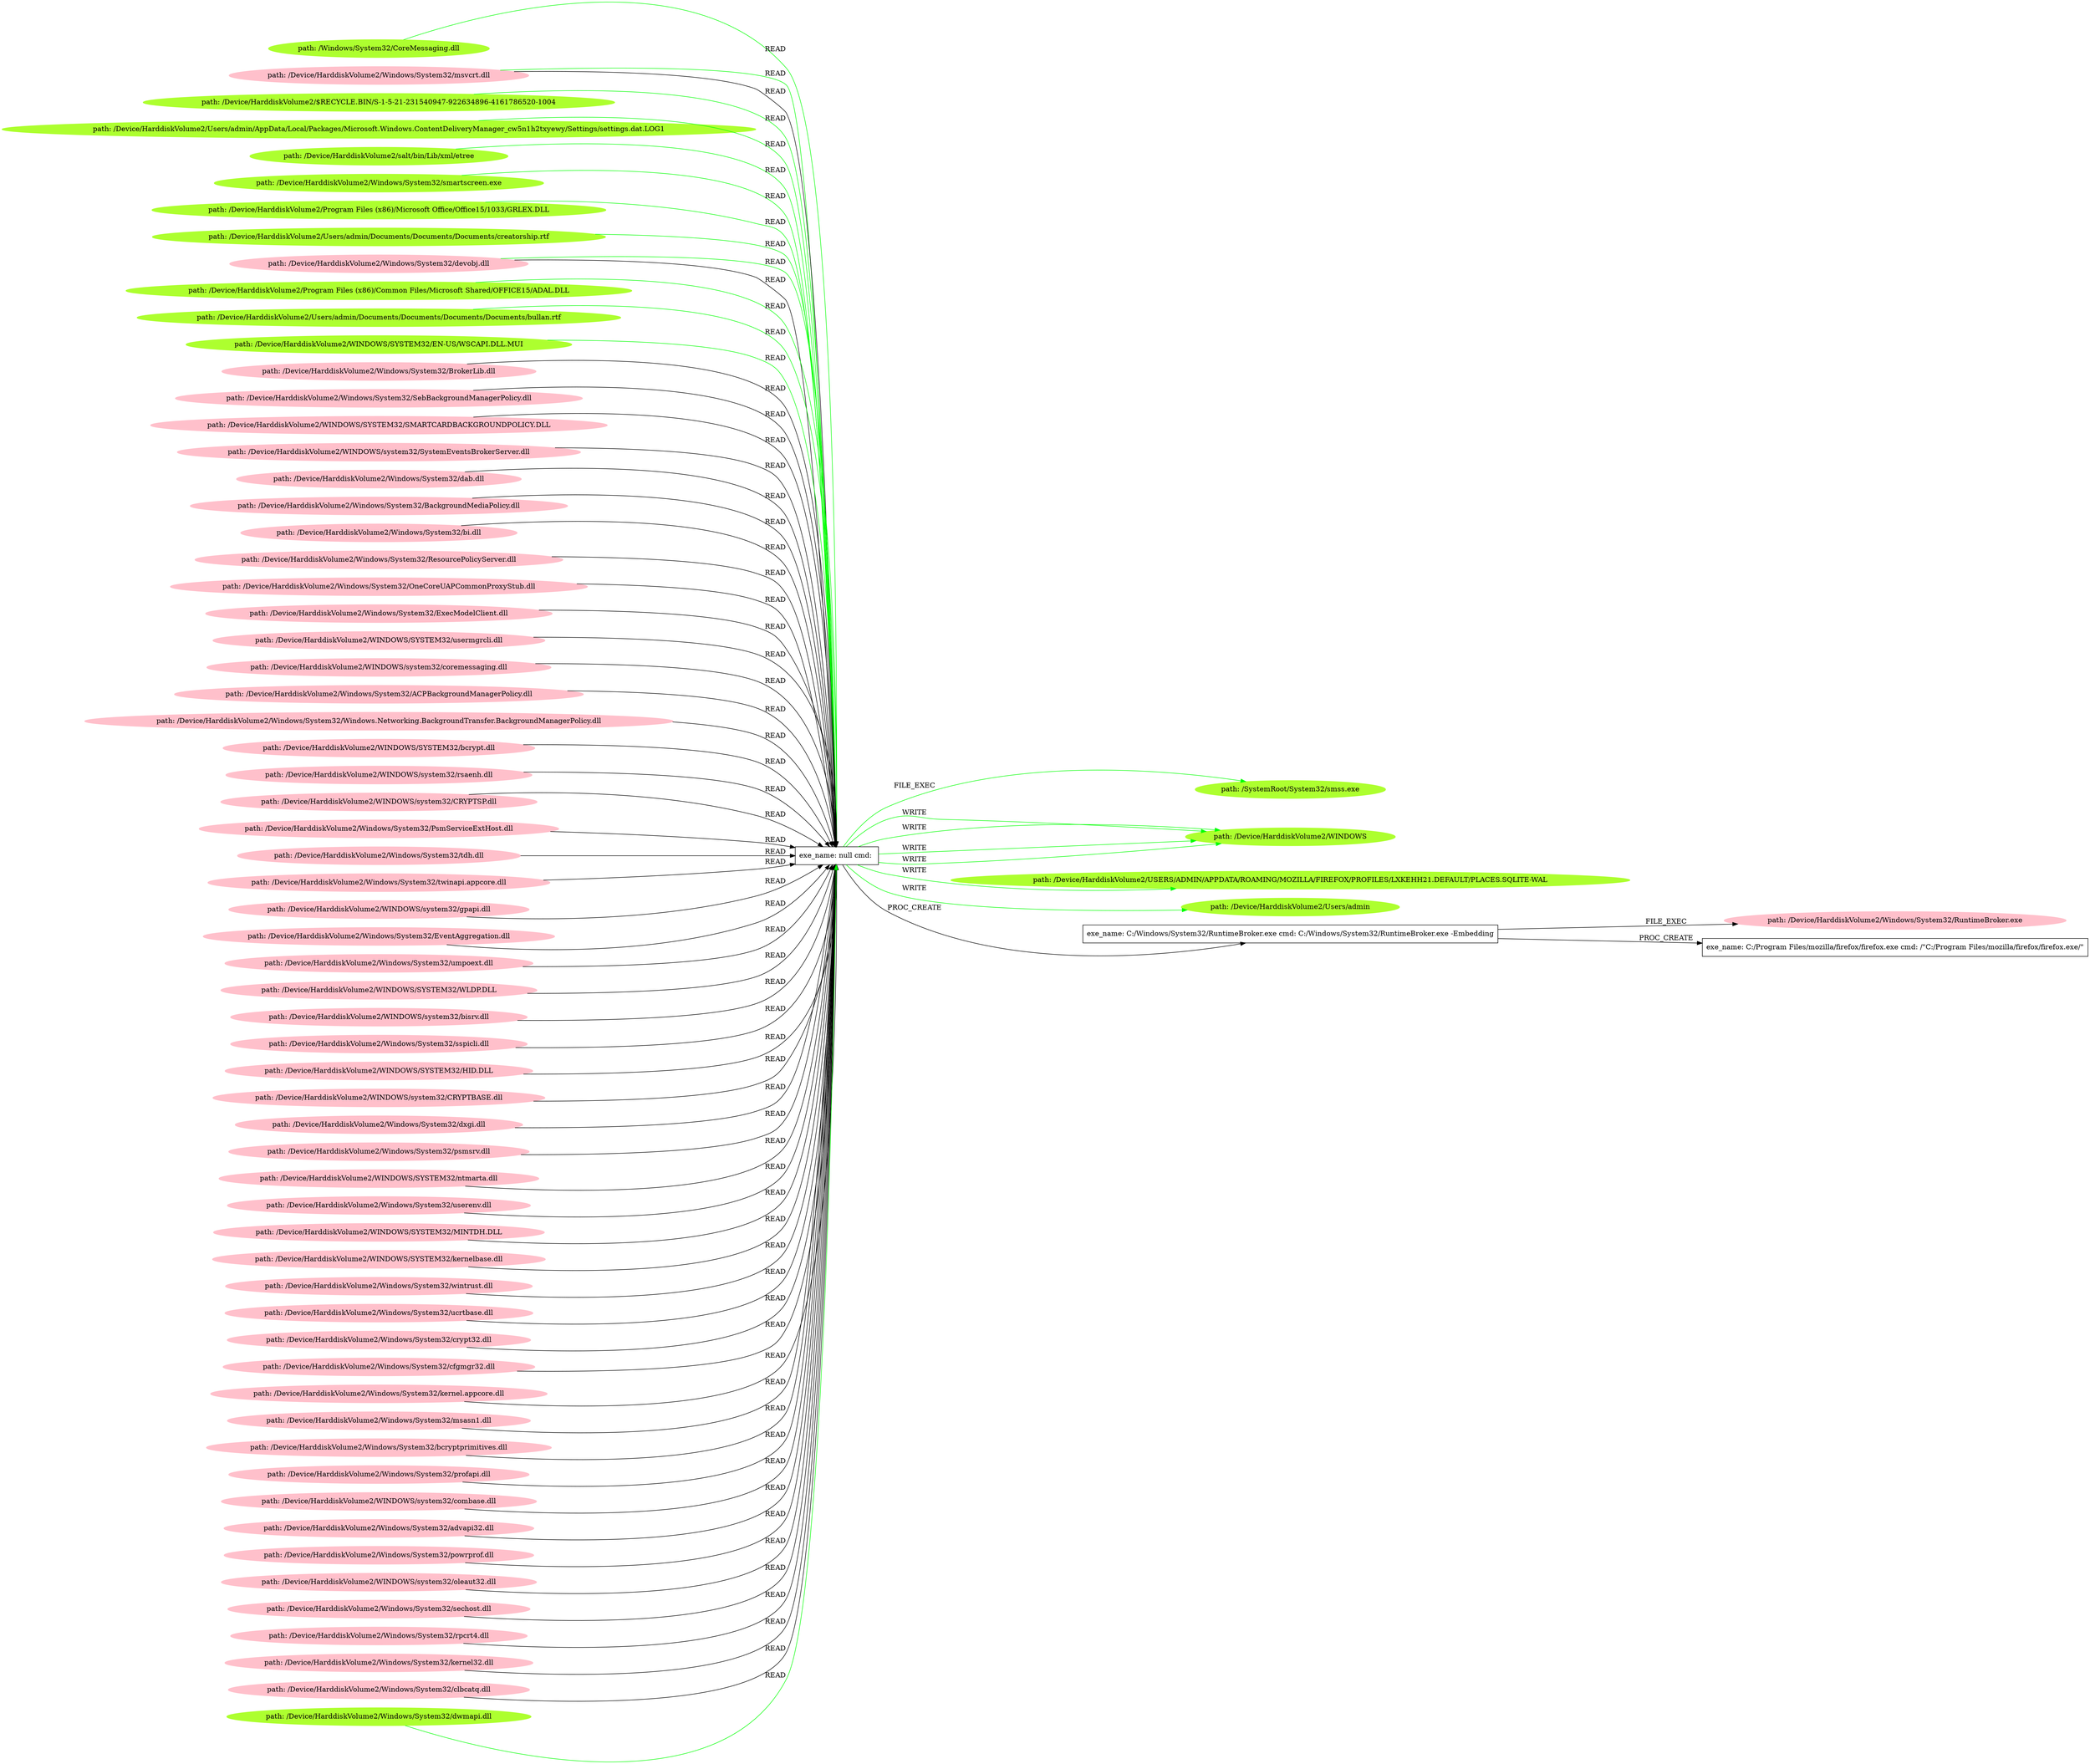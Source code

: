 digraph {
	rankdir=LR
	83 [label="path: /Windows/System32/CoreMessaging.dll" color=greenyellow shape=oval style=filled]
	28 [label="exe_name: null cmd: " color=black shape=box style=solid]
	83 -> 28 [label=READ color=green]
	11 [label="path: /Device/HarddiskVolume2/Windows/System32/msvcrt.dll" color=pink shape=oval style=filled]
	28 [label="exe_name: null cmd: " color=black shape=box style=solid]
	11 -> 28 [label=READ color=green]
	78 [label="path: /Device/HarddiskVolume2/$RECYCLE.BIN/S-1-5-21-231540947-922634896-4161786520-1004" color=greenyellow shape=oval style=filled]
	28 [label="exe_name: null cmd: " color=black shape=box style=solid]
	78 -> 28 [label=READ color=green]
	89 [label="path: /Device/HarddiskVolume2/Users/admin/AppData/Local/Packages/Microsoft.Windows.ContentDeliveryManager_cw5n1h2txyewy/Settings/settings.dat.LOG1" color=greenyellow shape=oval style=filled]
	28 [label="exe_name: null cmd: " color=black shape=box style=solid]
	89 -> 28 [label=READ color=green]
	79 [label="path: /Device/HarddiskVolume2/salt/bin/Lib/xml/etree" color=greenyellow shape=oval style=filled]
	28 [label="exe_name: null cmd: " color=black shape=box style=solid]
	79 -> 28 [label=READ color=green]
	28 [label="exe_name: null cmd: " color=black shape=box style=solid]
	91 [label="path: /SystemRoot/System32/smss.exe" color=greenyellow shape=oval style=filled]
	28 -> 91 [label=FILE_EXEC color=green]
	95 [label="path: /Device/HarddiskVolume2/Windows/System32/smartscreen.exe" color=greenyellow shape=oval style=filled]
	28 [label="exe_name: null cmd: " color=black shape=box style=solid]
	95 -> 28 [label=READ color=green]
	96 [label="path: /Device/HarddiskVolume2/Program Files (x86)/Microsoft Office/Office15/1033/GRLEX.DLL" color=greenyellow shape=oval style=filled]
	28 [label="exe_name: null cmd: " color=black shape=box style=solid]
	96 -> 28 [label=READ color=green]
	82 [label="path: /Device/HarddiskVolume2/Users/admin/Documents/Documents/Documents/creatorship.rtf" color=greenyellow shape=oval style=filled]
	28 [label="exe_name: null cmd: " color=black shape=box style=solid]
	82 -> 28 [label=READ color=green]
	23 [label="path: /Device/HarddiskVolume2/Windows/System32/devobj.dll" color=pink shape=oval style=filled]
	28 [label="exe_name: null cmd: " color=black shape=box style=solid]
	23 -> 28 [label=READ color=green]
	88 [label="path: /Device/HarddiskVolume2/Program Files (x86)/Common Files/Microsoft Shared/OFFICE15/ADAL.DLL" color=greenyellow shape=oval style=filled]
	28 [label="exe_name: null cmd: " color=black shape=box style=solid]
	88 -> 28 [label=READ color=green]
	85 [label="path: /Device/HarddiskVolume2/Users/admin/Documents/Documents/Documents/Documents/bullan.rtf" color=greenyellow shape=oval style=filled]
	28 [label="exe_name: null cmd: " color=black shape=box style=solid]
	85 -> 28 [label=READ color=green]
	28 [label="exe_name: null cmd: " color=black shape=box style=solid]
	80 [label="path: /Device/HarddiskVolume2/WINDOWS" color=greenyellow shape=oval style=filled]
	28 -> 80 [label=WRITE color=green]
	92 [label="path: /Device/HarddiskVolume2/WINDOWS/SYSTEM32/EN-US/WSCAPI.DLL.MUI" color=greenyellow shape=oval style=filled]
	28 [label="exe_name: null cmd: " color=black shape=box style=solid]
	92 -> 28 [label=READ color=green]
	28 [label="exe_name: null cmd: " color=black shape=box style=solid]
	80 [label="path: /Device/HarddiskVolume2/WINDOWS" color=greenyellow shape=oval style=filled]
	28 -> 80 [label=WRITE color=green]
	28 [label="exe_name: null cmd: " color=black shape=box style=solid]
	80 [label="path: /Device/HarddiskVolume2/WINDOWS" color=greenyellow shape=oval style=filled]
	28 -> 80 [label=WRITE color=green]
	28 [label="exe_name: null cmd: " color=black shape=box style=solid]
	77 [label="path: /Device/HarddiskVolume2/USERS/ADMIN/APPDATA/ROAMING/MOZILLA/FIREFOX/PROFILES/LXKEHH21.DEFAULT/PLACES.SQLITE-WAL" color=greenyellow shape=oval style=filled]
	28 -> 77 [label=WRITE color=green]
	28 [label="exe_name: null cmd: " color=black shape=box style=solid]
	90 [label="path: /Device/HarddiskVolume2/Users/admin" color=greenyellow shape=oval style=filled]
	28 -> 90 [label=WRITE color=green]
	28 [label="exe_name: null cmd: " color=black shape=box style=solid]
	80 [label="path: /Device/HarddiskVolume2/WINDOWS" color=greenyellow shape=oval style=filled]
	28 -> 80 [label=WRITE color=green]
	10 [label="path: /Device/HarddiskVolume2/Windows/System32/BrokerLib.dll" color=pink shape=oval style=filled]
	28 [label="exe_name: null cmd: " color=black shape=box style=solid]
	10 -> 28 [label=READ color=black]
	54 [label="path: /Device/HarddiskVolume2/Windows/System32/SebBackgroundManagerPolicy.dll" color=pink shape=oval style=filled]
	28 [label="exe_name: null cmd: " color=black shape=box style=solid]
	54 -> 28 [label=READ color=black]
	12 [label="path: /Device/HarddiskVolume2/WINDOWS/SYSTEM32/SMARTCARDBACKGROUNDPOLICY.DLL" color=pink shape=oval style=filled]
	28 [label="exe_name: null cmd: " color=black shape=box style=solid]
	12 -> 28 [label=READ color=black]
	13 [label="path: /Device/HarddiskVolume2/WINDOWS/system32/SystemEventsBrokerServer.dll" color=pink shape=oval style=filled]
	28 [label="exe_name: null cmd: " color=black shape=box style=solid]
	13 -> 28 [label=READ color=black]
	18 [label="path: /Device/HarddiskVolume2/Windows/System32/dab.dll" color=pink shape=oval style=filled]
	28 [label="exe_name: null cmd: " color=black shape=box style=solid]
	18 -> 28 [label=READ color=black]
	4 [label="path: /Device/HarddiskVolume2/Windows/System32/BackgroundMediaPolicy.dll" color=pink shape=oval style=filled]
	28 [label="exe_name: null cmd: " color=black shape=box style=solid]
	4 -> 28 [label=READ color=black]
	5 [label="path: /Device/HarddiskVolume2/Windows/System32/bi.dll" color=pink shape=oval style=filled]
	28 [label="exe_name: null cmd: " color=black shape=box style=solid]
	5 -> 28 [label=READ color=black]
	9 [label="path: /Device/HarddiskVolume2/Windows/System32/ResourcePolicyServer.dll" color=pink shape=oval style=filled]
	28 [label="exe_name: null cmd: " color=black shape=box style=solid]
	9 -> 28 [label=READ color=black]
	66 [label="path: /Device/HarddiskVolume2/Windows/System32/OneCoreUAPCommonProxyStub.dll" color=pink shape=oval style=filled]
	28 [label="exe_name: null cmd: " color=black shape=box style=solid]
	66 -> 28 [label=READ color=black]
	68 [label="path: /Device/HarddiskVolume2/Windows/System32/ExecModelClient.dll" color=pink shape=oval style=filled]
	28 [label="exe_name: null cmd: " color=black shape=box style=solid]
	68 -> 28 [label=READ color=black]
	73 [label="path: /Device/HarddiskVolume2/WINDOWS/SYSTEM32/usermgrcli.dll" color=pink shape=oval style=filled]
	28 [label="exe_name: null cmd: " color=black shape=box style=solid]
	73 -> 28 [label=READ color=black]
	74 [label="path: /Device/HarddiskVolume2/WINDOWS/system32/coremessaging.dll" color=pink shape=oval style=filled]
	28 [label="exe_name: null cmd: " color=black shape=box style=solid]
	74 -> 28 [label=READ color=black]
	31 [label="path: /Device/HarddiskVolume2/Windows/System32/ACPBackgroundManagerPolicy.dll" color=pink shape=oval style=filled]
	28 [label="exe_name: null cmd: " color=black shape=box style=solid]
	31 -> 28 [label=READ color=black]
	36 [label="path: /Device/HarddiskVolume2/Windows/System32/Windows.Networking.BackgroundTransfer.BackgroundManagerPolicy.dll" color=pink shape=oval style=filled]
	28 [label="exe_name: null cmd: " color=black shape=box style=solid]
	36 -> 28 [label=READ color=black]
	46 [label="path: /Device/HarddiskVolume2/WINDOWS/SYSTEM32/bcrypt.dll" color=pink shape=oval style=filled]
	28 [label="exe_name: null cmd: " color=black shape=box style=solid]
	46 -> 28 [label=READ color=black]
	52 [label="path: /Device/HarddiskVolume2/WINDOWS/system32/rsaenh.dll" color=pink shape=oval style=filled]
	28 [label="exe_name: null cmd: " color=black shape=box style=solid]
	52 -> 28 [label=READ color=black]
	53 [label="path: /Device/HarddiskVolume2/WINDOWS/system32/CRYPTSP.dll" color=pink shape=oval style=filled]
	28 [label="exe_name: null cmd: " color=black shape=box style=solid]
	53 -> 28 [label=READ color=black]
	17 [label="path: /Device/HarddiskVolume2/Windows/System32/PsmServiceExtHost.dll" color=pink shape=oval style=filled]
	28 [label="exe_name: null cmd: " color=black shape=box style=solid]
	17 -> 28 [label=READ color=black]
	6 [label="path: /Device/HarddiskVolume2/Windows/System32/tdh.dll" color=pink shape=oval style=filled]
	28 [label="exe_name: null cmd: " color=black shape=box style=solid]
	6 -> 28 [label=READ color=black]
	8 [label="path: /Device/HarddiskVolume2/Windows/System32/twinapi.appcore.dll" color=pink shape=oval style=filled]
	28 [label="exe_name: null cmd: " color=black shape=box style=solid]
	8 -> 28 [label=READ color=black]
	60 [label="path: /Device/HarddiskVolume2/WINDOWS/system32/gpapi.dll" color=pink shape=oval style=filled]
	28 [label="exe_name: null cmd: " color=black shape=box style=solid]
	60 -> 28 [label=READ color=black]
	61 [label="path: /Device/HarddiskVolume2/Windows/System32/EventAggregation.dll" color=pink shape=oval style=filled]
	28 [label="exe_name: null cmd: " color=black shape=box style=solid]
	61 -> 28 [label=READ color=black]
	62 [label="path: /Device/HarddiskVolume2/Windows/System32/umpoext.dll" color=pink shape=oval style=filled]
	28 [label="exe_name: null cmd: " color=black shape=box style=solid]
	62 -> 28 [label=READ color=black]
	64 [label="path: /Device/HarddiskVolume2/WINDOWS/SYSTEM32/WLDP.DLL" color=pink shape=oval style=filled]
	28 [label="exe_name: null cmd: " color=black shape=box style=solid]
	64 -> 28 [label=READ color=black]
	22 [label="path: /Device/HarddiskVolume2/WINDOWS/system32/bisrv.dll" color=pink shape=oval style=filled]
	28 [label="exe_name: null cmd: " color=black shape=box style=solid]
	22 -> 28 [label=READ color=black]
	23 [label="path: /Device/HarddiskVolume2/Windows/System32/devobj.dll" color=pink shape=oval style=filled]
	28 [label="exe_name: null cmd: " color=black shape=box style=solid]
	23 -> 28 [label=READ color=black]
	67 [label="path: /Device/HarddiskVolume2/Windows/System32/sspicli.dll" color=pink shape=oval style=filled]
	28 [label="exe_name: null cmd: " color=black shape=box style=solid]
	67 -> 28 [label=READ color=black]
	69 [label="path: /Device/HarddiskVolume2/WINDOWS/SYSTEM32/HID.DLL" color=pink shape=oval style=filled]
	28 [label="exe_name: null cmd: " color=black shape=box style=solid]
	69 -> 28 [label=READ color=black]
	27 [label="path: /Device/HarddiskVolume2/WINDOWS/system32/CRYPTBASE.dll" color=pink shape=oval style=filled]
	28 [label="exe_name: null cmd: " color=black shape=box style=solid]
	27 -> 28 [label=READ color=black]
	29 [label="path: /Device/HarddiskVolume2/Windows/System32/dxgi.dll" color=pink shape=oval style=filled]
	28 [label="exe_name: null cmd: " color=black shape=box style=solid]
	29 -> 28 [label=READ color=black]
	72 [label="path: /Device/HarddiskVolume2/Windows/System32/psmsrv.dll" color=pink shape=oval style=filled]
	28 [label="exe_name: null cmd: " color=black shape=box style=solid]
	72 -> 28 [label=READ color=black]
	38 [label="path: /Device/HarddiskVolume2/WINDOWS/SYSTEM32/ntmarta.dll" color=pink shape=oval style=filled]
	28 [label="exe_name: null cmd: " color=black shape=box style=solid]
	38 -> 28 [label=READ color=black]
	41 [label="path: /Device/HarddiskVolume2/Windows/System32/userenv.dll" color=pink shape=oval style=filled]
	28 [label="exe_name: null cmd: " color=black shape=box style=solid]
	41 -> 28 [label=READ color=black]
	43 [label="path: /Device/HarddiskVolume2/WINDOWS/SYSTEM32/MINTDH.DLL" color=pink shape=oval style=filled]
	28 [label="exe_name: null cmd: " color=black shape=box style=solid]
	43 -> 28 [label=READ color=black]
	50 [label="path: /Device/HarddiskVolume2/WINDOWS/SYSTEM32/kernelbase.dll" color=pink shape=oval style=filled]
	28 [label="exe_name: null cmd: " color=black shape=box style=solid]
	50 -> 28 [label=READ color=black]
	11 [label="path: /Device/HarddiskVolume2/Windows/System32/msvcrt.dll" color=pink shape=oval style=filled]
	28 [label="exe_name: null cmd: " color=black shape=box style=solid]
	11 -> 28 [label=READ color=black]
	55 [label="path: /Device/HarddiskVolume2/Windows/System32/wintrust.dll" color=pink shape=oval style=filled]
	28 [label="exe_name: null cmd: " color=black shape=box style=solid]
	55 -> 28 [label=READ color=black]
	57 [label="path: /Device/HarddiskVolume2/Windows/System32/ucrtbase.dll" color=pink shape=oval style=filled]
	28 [label="exe_name: null cmd: " color=black shape=box style=solid]
	57 -> 28 [label=READ color=black]
	59 [label="path: /Device/HarddiskVolume2/Windows/System32/crypt32.dll" color=pink shape=oval style=filled]
	28 [label="exe_name: null cmd: " color=black shape=box style=solid]
	59 -> 28 [label=READ color=black]
	16 [label="path: /Device/HarddiskVolume2/Windows/System32/cfgmgr32.dll" color=pink shape=oval style=filled]
	28 [label="exe_name: null cmd: " color=black shape=box style=solid]
	16 -> 28 [label=READ color=black]
	2 [label="path: /Device/HarddiskVolume2/Windows/System32/kernel.appcore.dll" color=pink shape=oval style=filled]
	28 [label="exe_name: null cmd: " color=black shape=box style=solid]
	2 -> 28 [label=READ color=black]
	20 [label="path: /Device/HarddiskVolume2/Windows/System32/msasn1.dll" color=pink shape=oval style=filled]
	28 [label="exe_name: null cmd: " color=black shape=box style=solid]
	20 -> 28 [label=READ color=black]
	65 [label="path: /Device/HarddiskVolume2/Windows/System32/bcryptprimitives.dll" color=pink shape=oval style=filled]
	28 [label="exe_name: null cmd: " color=black shape=box style=solid]
	65 -> 28 [label=READ color=black]
	26 [label="path: /Device/HarddiskVolume2/Windows/System32/profapi.dll" color=pink shape=oval style=filled]
	28 [label="exe_name: null cmd: " color=black shape=box style=solid]
	26 -> 28 [label=READ color=black]
	34 [label="path: /Device/HarddiskVolume2/WINDOWS/system32/combase.dll" color=pink shape=oval style=filled]
	28 [label="exe_name: null cmd: " color=black shape=box style=solid]
	34 -> 28 [label=READ color=black]
	37 [label="path: /Device/HarddiskVolume2/Windows/System32/advapi32.dll" color=pink shape=oval style=filled]
	28 [label="exe_name: null cmd: " color=black shape=box style=solid]
	37 -> 28 [label=READ color=black]
	40 [label="path: /Device/HarddiskVolume2/Windows/System32/powrprof.dll" color=pink shape=oval style=filled]
	28 [label="exe_name: null cmd: " color=black shape=box style=solid]
	40 -> 28 [label=READ color=black]
	48 [label="path: /Device/HarddiskVolume2/WINDOWS/system32/oleaut32.dll" color=pink shape=oval style=filled]
	28 [label="exe_name: null cmd: " color=black shape=box style=solid]
	48 -> 28 [label=READ color=black]
	49 [label="path: /Device/HarddiskVolume2/Windows/System32/sechost.dll" color=pink shape=oval style=filled]
	28 [label="exe_name: null cmd: " color=black shape=box style=solid]
	49 -> 28 [label=READ color=black]
	24 [label="path: /Device/HarddiskVolume2/Windows/System32/rpcrt4.dll" color=pink shape=oval style=filled]
	28 [label="exe_name: null cmd: " color=black shape=box style=solid]
	24 -> 28 [label=READ color=black]
	70 [label="path: /Device/HarddiskVolume2/Windows/System32/kernel32.dll" color=pink shape=oval style=filled]
	28 [label="exe_name: null cmd: " color=black shape=box style=solid]
	70 -> 28 [label=READ color=black]
	42 [label="path: /Device/HarddiskVolume2/Windows/System32/clbcatq.dll" color=pink shape=oval style=filled]
	28 [label="exe_name: null cmd: " color=black shape=box style=solid]
	42 -> 28 [label=READ color=black]
	28 [label="exe_name: null cmd: " color=black shape=box style=solid]
	0 [label="exe_name: C:/Windows/System32/RuntimeBroker.exe cmd: C:/Windows/System32/RuntimeBroker.exe -Embedding" color=black shape=box style=solid]
	28 -> 0 [label=PROC_CREATE color=black]
	0 [label="exe_name: C:/Windows/System32/RuntimeBroker.exe cmd: C:/Windows/System32/RuntimeBroker.exe -Embedding" color=black shape=box style=solid]
	30 [label="path: /Device/HarddiskVolume2/Windows/System32/RuntimeBroker.exe" color=pink shape=oval style=filled]
	0 -> 30 [label=FILE_EXEC color=black]
	84 [label="path: /Device/HarddiskVolume2/Windows/System32/dwmapi.dll" color=greenyellow shape=oval style=filled]
	28 [label="exe_name: null cmd: " color=black shape=box style=solid]
	84 -> 28 [label=READ color=green]
	0 [label="exe_name: C:/Windows/System32/RuntimeBroker.exe cmd: C:/Windows/System32/RuntimeBroker.exe -Embedding" color=black shape=box style=solid]
	1 [label="exe_name: C:/Program Files/mozilla/firefox/firefox.exe cmd: /\"C:/Program Files/mozilla/firefox/firefox.exe/\"" color=black shape=box style=solid]
	0 -> 1 [label=PROC_CREATE color=black]
}
